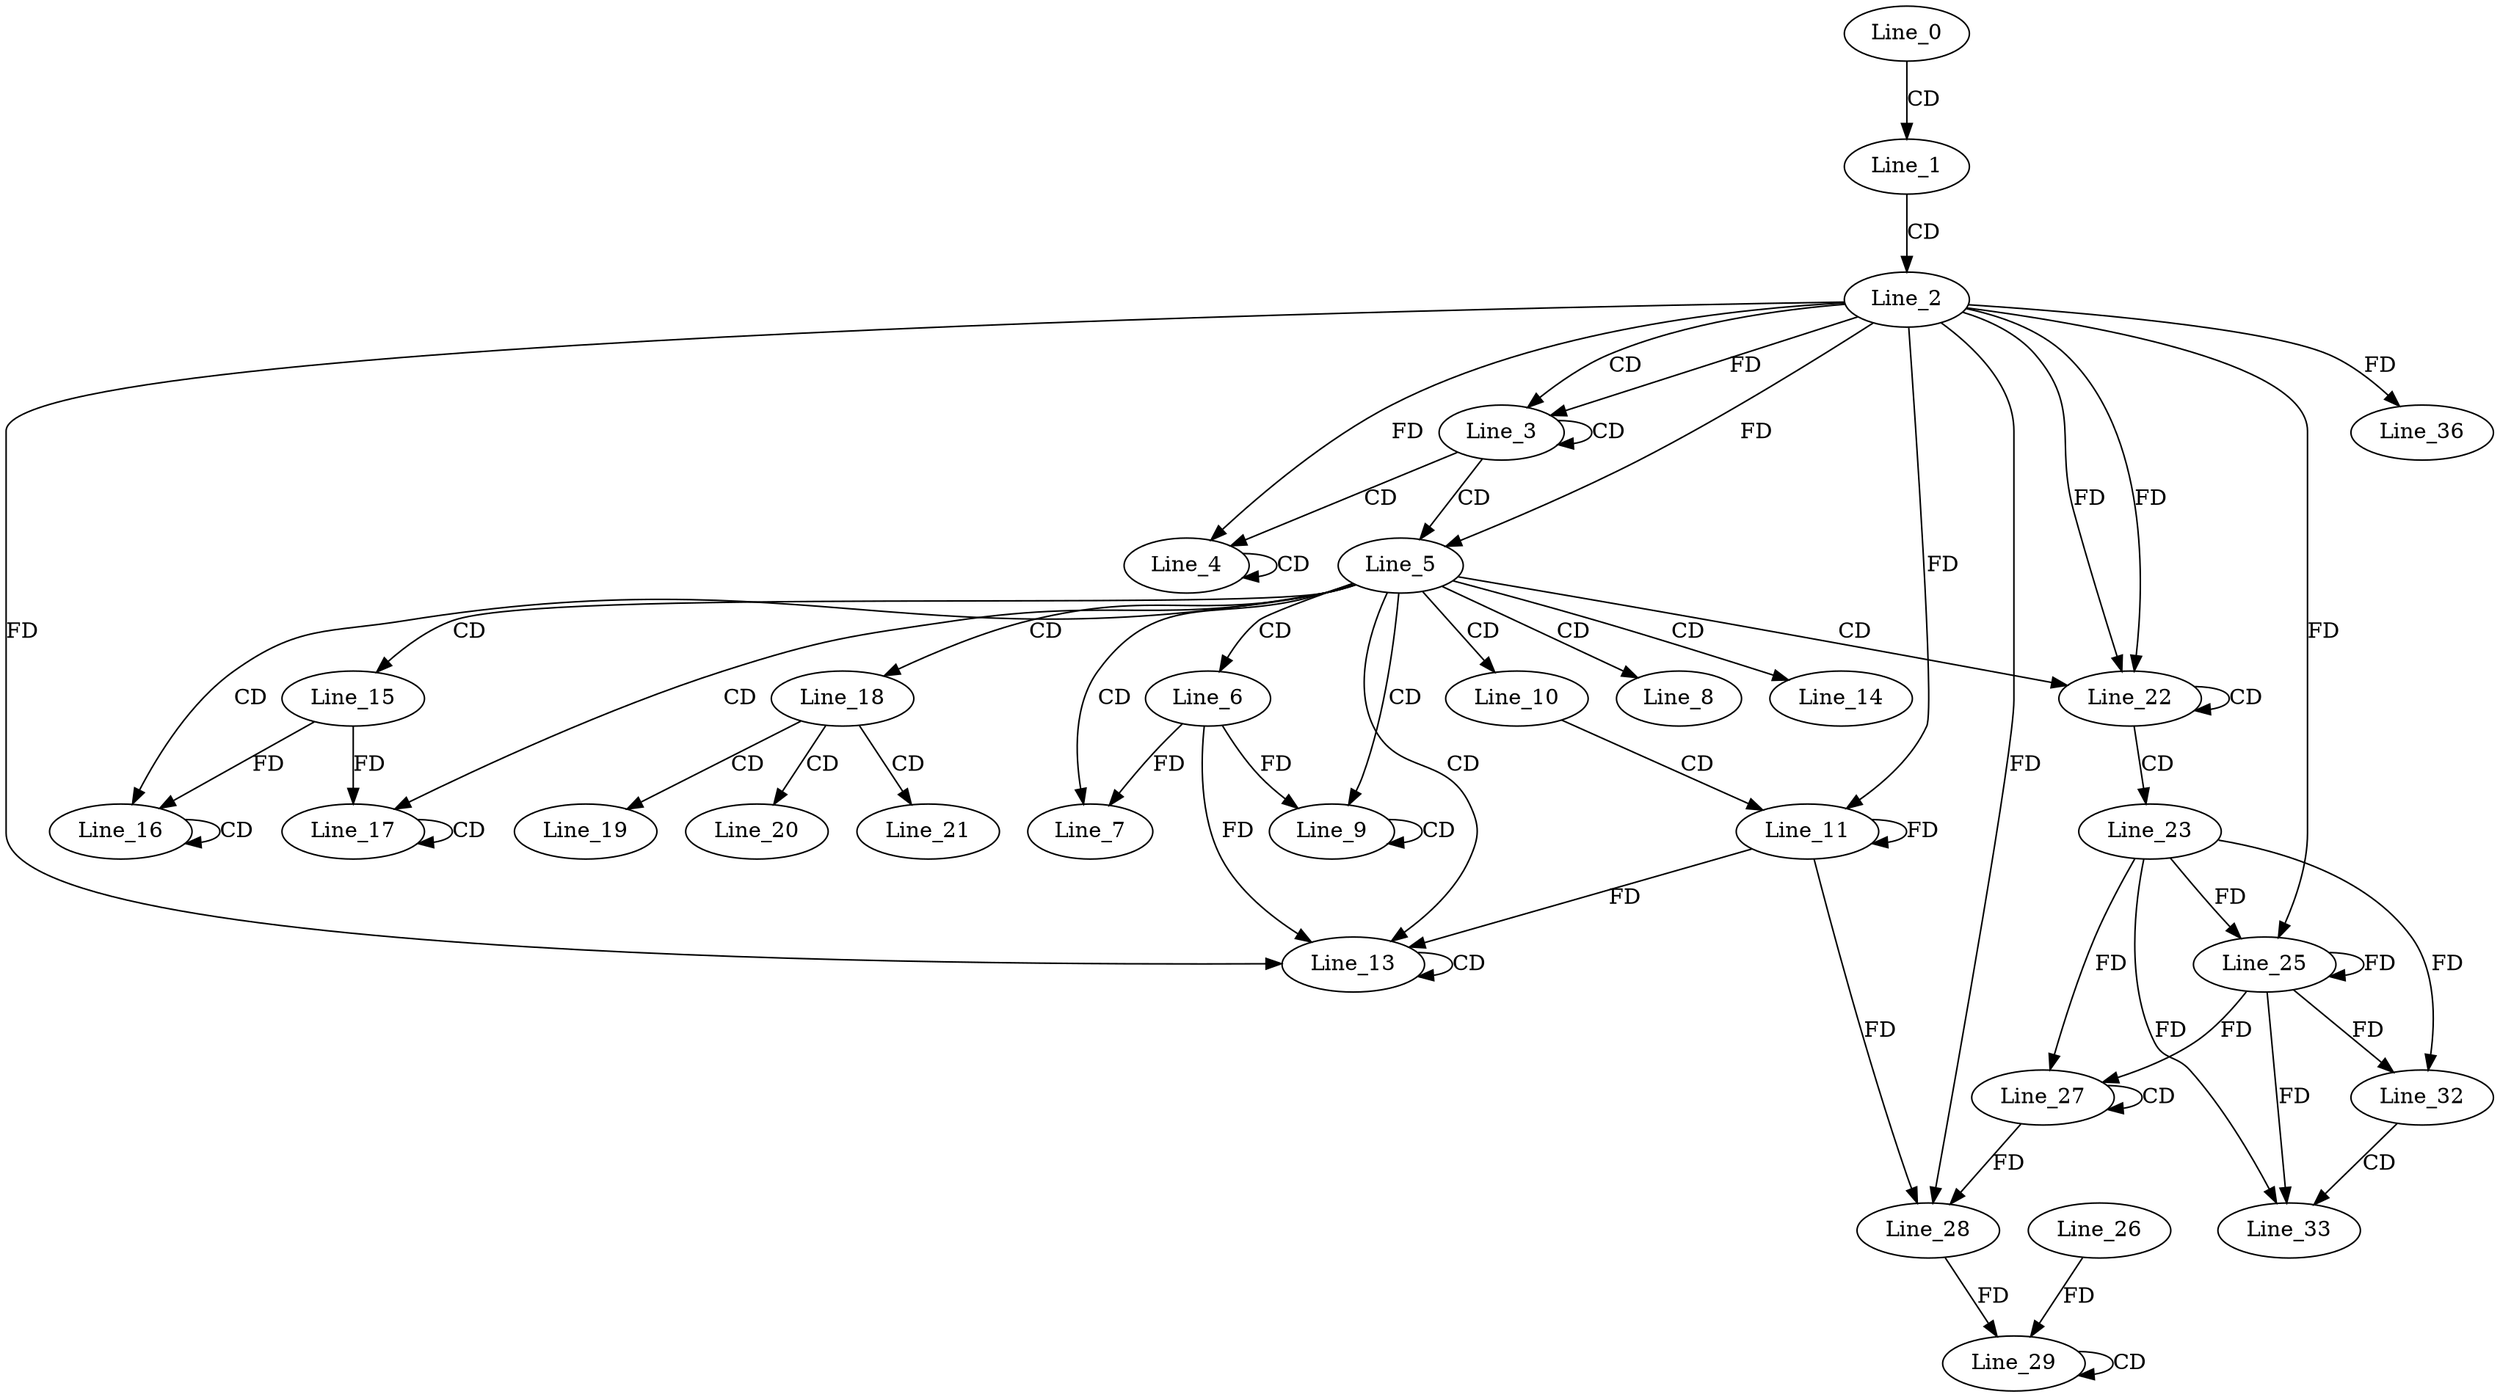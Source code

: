 digraph G {
  Line_0;
  Line_1;
  Line_2;
  Line_3;
  Line_3;
  Line_4;
  Line_4;
  Line_4;
  Line_5;
  Line_5;
  Line_5;
  Line_5;
  Line_6;
  Line_7;
  Line_8;
  Line_9;
  Line_9;
  Line_10;
  Line_11;
  Line_13;
  Line_13;
  Line_14;
  Line_15;
  Line_16;
  Line_16;
  Line_17;
  Line_17;
  Line_18;
  Line_19;
  Line_20;
  Line_21;
  Line_22;
  Line_22;
  Line_23;
  Line_25;
  Line_25;
  Line_25;
  Line_27;
  Line_27;
  Line_27;
  Line_28;
  Line_29;
  Line_29;
  Line_28;
  Line_26;
  Line_32;
  Line_33;
  Line_36;
  Line_0 -> Line_1 [ label="CD" ];
  Line_1 -> Line_2 [ label="CD" ];
  Line_2 -> Line_3 [ label="CD" ];
  Line_3 -> Line_3 [ label="CD" ];
  Line_2 -> Line_3 [ label="FD" ];
  Line_3 -> Line_4 [ label="CD" ];
  Line_4 -> Line_4 [ label="CD" ];
  Line_2 -> Line_4 [ label="FD" ];
  Line_3 -> Line_5 [ label="CD" ];
  Line_2 -> Line_5 [ label="FD" ];
  Line_5 -> Line_6 [ label="CD" ];
  Line_5 -> Line_7 [ label="CD" ];
  Line_6 -> Line_7 [ label="FD" ];
  Line_5 -> Line_8 [ label="CD" ];
  Line_5 -> Line_9 [ label="CD" ];
  Line_9 -> Line_9 [ label="CD" ];
  Line_6 -> Line_9 [ label="FD" ];
  Line_5 -> Line_10 [ label="CD" ];
  Line_10 -> Line_11 [ label="CD" ];
  Line_2 -> Line_11 [ label="FD" ];
  Line_11 -> Line_11 [ label="FD" ];
  Line_5 -> Line_13 [ label="CD" ];
  Line_13 -> Line_13 [ label="CD" ];
  Line_6 -> Line_13 [ label="FD" ];
  Line_2 -> Line_13 [ label="FD" ];
  Line_11 -> Line_13 [ label="FD" ];
  Line_5 -> Line_14 [ label="CD" ];
  Line_5 -> Line_15 [ label="CD" ];
  Line_5 -> Line_16 [ label="CD" ];
  Line_16 -> Line_16 [ label="CD" ];
  Line_15 -> Line_16 [ label="FD" ];
  Line_5 -> Line_17 [ label="CD" ];
  Line_17 -> Line_17 [ label="CD" ];
  Line_15 -> Line_17 [ label="FD" ];
  Line_5 -> Line_18 [ label="CD" ];
  Line_18 -> Line_19 [ label="CD" ];
  Line_18 -> Line_20 [ label="CD" ];
  Line_18 -> Line_21 [ label="CD" ];
  Line_5 -> Line_22 [ label="CD" ];
  Line_2 -> Line_22 [ label="FD" ];
  Line_22 -> Line_22 [ label="CD" ];
  Line_2 -> Line_22 [ label="FD" ];
  Line_22 -> Line_23 [ label="CD" ];
  Line_23 -> Line_25 [ label="FD" ];
  Line_25 -> Line_25 [ label="FD" ];
  Line_2 -> Line_25 [ label="FD" ];
  Line_27 -> Line_27 [ label="CD" ];
  Line_23 -> Line_27 [ label="FD" ];
  Line_25 -> Line_27 [ label="FD" ];
  Line_27 -> Line_28 [ label="FD" ];
  Line_2 -> Line_28 [ label="FD" ];
  Line_11 -> Line_28 [ label="FD" ];
  Line_29 -> Line_29 [ label="CD" ];
  Line_28 -> Line_29 [ label="FD" ];
  Line_26 -> Line_29 [ label="FD" ];
  Line_23 -> Line_32 [ label="FD" ];
  Line_25 -> Line_32 [ label="FD" ];
  Line_32 -> Line_33 [ label="CD" ];
  Line_23 -> Line_33 [ label="FD" ];
  Line_25 -> Line_33 [ label="FD" ];
  Line_2 -> Line_36 [ label="FD" ];
}
